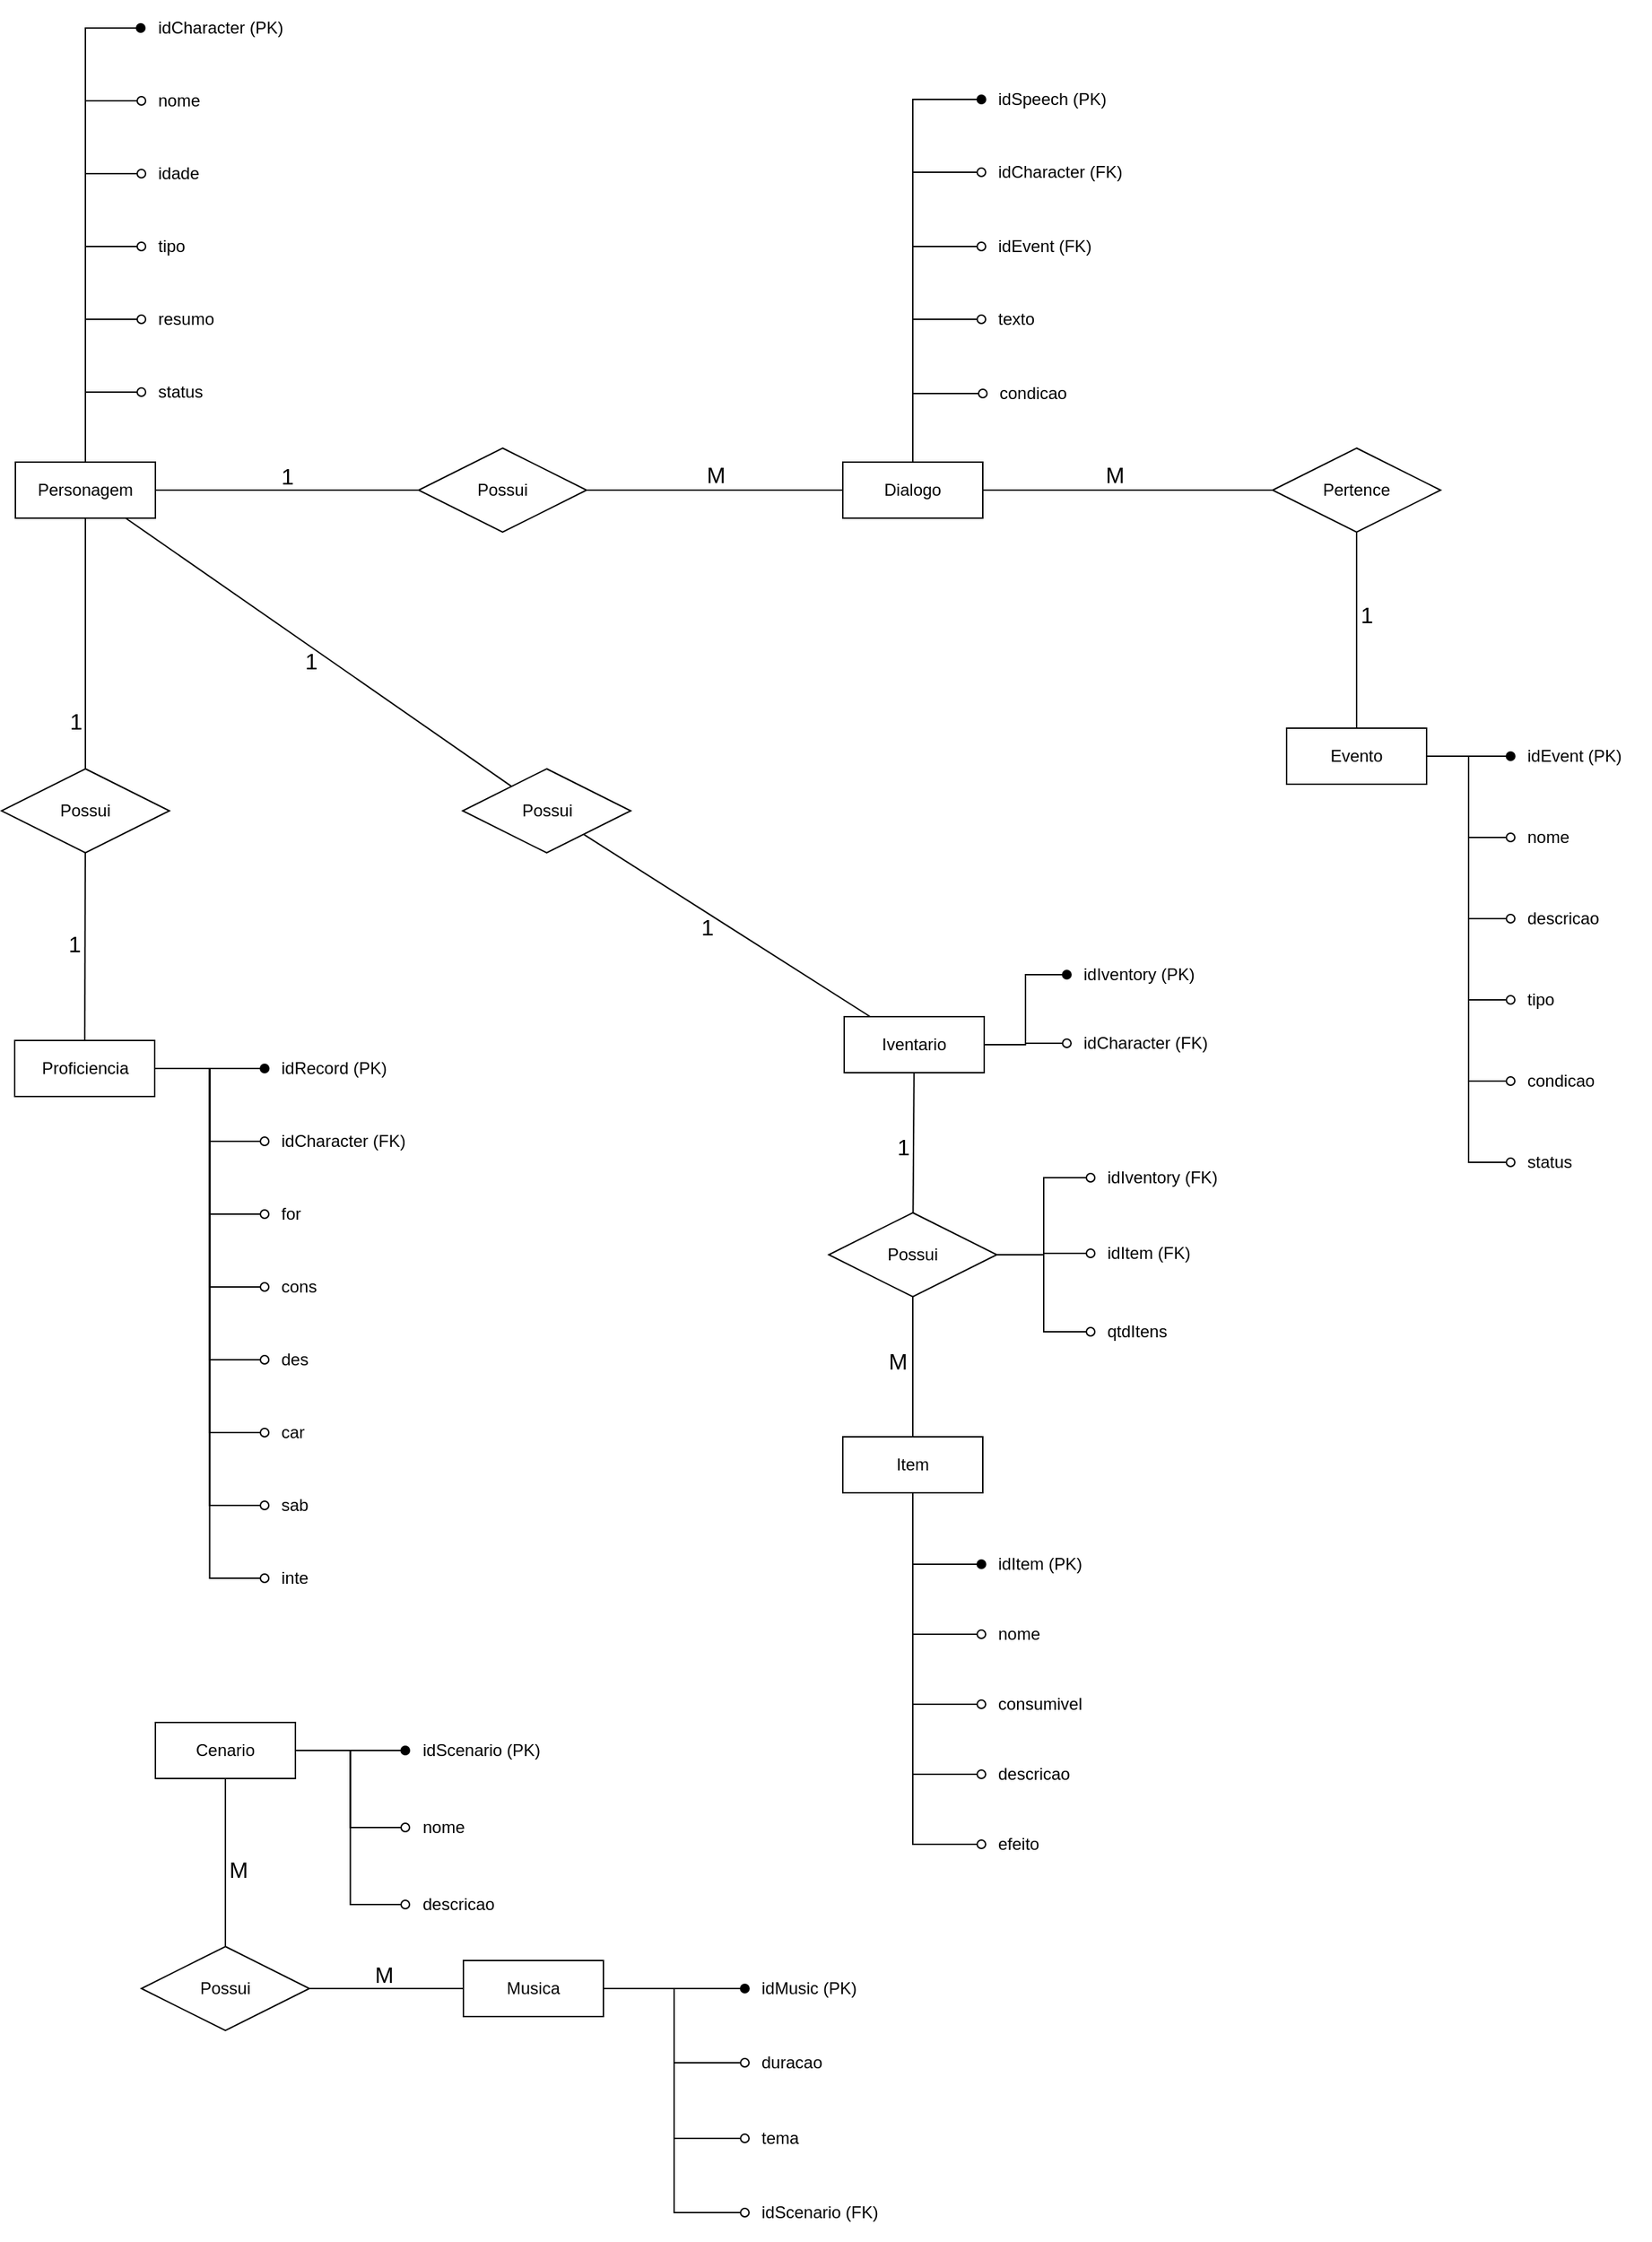 <mxfile version="22.0.3" type="device">
  <diagram name="Página-1" id="5NMcBoD9xluHxUGKGJME">
    <mxGraphModel dx="2262" dy="2543" grid="1" gridSize="10" guides="1" tooltips="1" connect="1" arrows="1" fold="1" page="1" pageScale="1" pageWidth="583" pageHeight="827" math="0" shadow="0">
      <root>
        <mxCell id="0" />
        <mxCell id="1" parent="0" />
        <mxCell id="fhPOaMHas8F5NW810UET-127" style="edgeStyle=orthogonalEdgeStyle;rounded=0;orthogonalLoop=1;jettySize=auto;html=1;entryX=0;entryY=0.5;entryDx=0;entryDy=0;endArrow=oval;endFill=0;strokeWidth=1;" edge="1" parent="1" source="fhPOaMHas8F5NW810UET-1" target="fhPOaMHas8F5NW810UET-8">
          <mxGeometry relative="1" as="geometry" />
        </mxCell>
        <mxCell id="fhPOaMHas8F5NW810UET-128" style="edgeStyle=orthogonalEdgeStyle;rounded=0;orthogonalLoop=1;jettySize=auto;html=1;entryX=0;entryY=0.5;entryDx=0;entryDy=0;endArrow=oval;endFill=0;strokeWidth=1;" edge="1" parent="1" source="fhPOaMHas8F5NW810UET-1" target="fhPOaMHas8F5NW810UET-7">
          <mxGeometry relative="1" as="geometry" />
        </mxCell>
        <mxCell id="fhPOaMHas8F5NW810UET-129" style="edgeStyle=orthogonalEdgeStyle;rounded=0;orthogonalLoop=1;jettySize=auto;html=1;entryX=0;entryY=0.5;entryDx=0;entryDy=0;endArrow=oval;endFill=0;strokeWidth=1;" edge="1" parent="1" source="fhPOaMHas8F5NW810UET-1" target="fhPOaMHas8F5NW810UET-4">
          <mxGeometry relative="1" as="geometry" />
        </mxCell>
        <mxCell id="fhPOaMHas8F5NW810UET-130" style="edgeStyle=orthogonalEdgeStyle;rounded=0;orthogonalLoop=1;jettySize=auto;html=1;entryX=0;entryY=0.5;entryDx=0;entryDy=0;endArrow=oval;endFill=1;strokeWidth=1;" edge="1" parent="1" source="fhPOaMHas8F5NW810UET-1" target="fhPOaMHas8F5NW810UET-3">
          <mxGeometry relative="1" as="geometry" />
        </mxCell>
        <mxCell id="fhPOaMHas8F5NW810UET-131" style="edgeStyle=orthogonalEdgeStyle;rounded=0;orthogonalLoop=1;jettySize=auto;html=1;entryX=0;entryY=0.5;entryDx=0;entryDy=0;endArrow=oval;endFill=0;strokeWidth=1;" edge="1" parent="1" source="fhPOaMHas8F5NW810UET-1" target="fhPOaMHas8F5NW810UET-5">
          <mxGeometry relative="1" as="geometry" />
        </mxCell>
        <mxCell id="fhPOaMHas8F5NW810UET-132" style="edgeStyle=orthogonalEdgeStyle;rounded=0;orthogonalLoop=1;jettySize=auto;html=1;entryX=0;entryY=0.5;entryDx=0;entryDy=0;endArrow=oval;endFill=0;strokeWidth=1;" edge="1" parent="1" source="fhPOaMHas8F5NW810UET-1" target="fhPOaMHas8F5NW810UET-6">
          <mxGeometry relative="1" as="geometry" />
        </mxCell>
        <mxCell id="fhPOaMHas8F5NW810UET-1" value="Personagem" style="whiteSpace=wrap;html=1;align=center;" vertex="1" parent="1">
          <mxGeometry x="296" y="-460" width="100" height="40" as="geometry" />
        </mxCell>
        <mxCell id="fhPOaMHas8F5NW810UET-3" value="idCharacter (PK)" style="ellipse;whiteSpace=wrap;html=1;align=left;strokeColor=none;fillColor=none;spacingLeft=10;" vertex="1" parent="1">
          <mxGeometry x="385.5" y="-790" width="118.5" height="40" as="geometry" />
        </mxCell>
        <mxCell id="fhPOaMHas8F5NW810UET-4" value="tipo" style="ellipse;whiteSpace=wrap;html=1;align=left;strokeColor=none;fillColor=none;spacingLeft=10;" vertex="1" parent="1">
          <mxGeometry x="386" y="-634" width="100" height="40" as="geometry" />
        </mxCell>
        <mxCell id="fhPOaMHas8F5NW810UET-5" value="nome" style="ellipse;whiteSpace=wrap;html=1;align=left;strokeColor=none;fillColor=none;spacingLeft=10;" vertex="1" parent="1">
          <mxGeometry x="386" y="-738" width="100" height="40" as="geometry" />
        </mxCell>
        <mxCell id="fhPOaMHas8F5NW810UET-6" value="idade" style="ellipse;whiteSpace=wrap;html=1;align=left;strokeColor=none;fillColor=none;spacingLeft=10;" vertex="1" parent="1">
          <mxGeometry x="386" y="-686" width="100" height="40" as="geometry" />
        </mxCell>
        <mxCell id="fhPOaMHas8F5NW810UET-7" value="resumo" style="ellipse;whiteSpace=wrap;html=1;align=left;strokeColor=none;fillColor=none;spacingLeft=10;" vertex="1" parent="1">
          <mxGeometry x="386" y="-582" width="100" height="40" as="geometry" />
        </mxCell>
        <mxCell id="fhPOaMHas8F5NW810UET-8" value="status" style="ellipse;whiteSpace=wrap;html=1;align=left;strokeColor=none;fillColor=none;spacingLeft=10;" vertex="1" parent="1">
          <mxGeometry x="386" y="-530" width="100" height="40" as="geometry" />
        </mxCell>
        <mxCell id="fhPOaMHas8F5NW810UET-157" style="edgeStyle=orthogonalEdgeStyle;rounded=0;orthogonalLoop=1;jettySize=auto;html=1;entryX=0;entryY=0.5;entryDx=0;entryDy=0;endArrow=oval;endFill=1;" edge="1" parent="1" source="fhPOaMHas8F5NW810UET-18" target="fhPOaMHas8F5NW810UET-25">
          <mxGeometry relative="1" as="geometry" />
        </mxCell>
        <mxCell id="fhPOaMHas8F5NW810UET-158" style="edgeStyle=orthogonalEdgeStyle;rounded=0;orthogonalLoop=1;jettySize=auto;html=1;exitX=1;exitY=0.5;exitDx=0;exitDy=0;entryX=0;entryY=0.5;entryDx=0;entryDy=0;endArrow=oval;endFill=0;" edge="1" parent="1" source="fhPOaMHas8F5NW810UET-18" target="fhPOaMHas8F5NW810UET-26">
          <mxGeometry relative="1" as="geometry" />
        </mxCell>
        <mxCell id="fhPOaMHas8F5NW810UET-159" style="edgeStyle=orthogonalEdgeStyle;rounded=0;orthogonalLoop=1;jettySize=auto;html=1;entryX=0;entryY=0.5;entryDx=0;entryDy=0;endArrow=oval;endFill=0;" edge="1" parent="1" source="fhPOaMHas8F5NW810UET-18" target="fhPOaMHas8F5NW810UET-27">
          <mxGeometry relative="1" as="geometry" />
        </mxCell>
        <mxCell id="fhPOaMHas8F5NW810UET-160" style="edgeStyle=orthogonalEdgeStyle;rounded=0;orthogonalLoop=1;jettySize=auto;html=1;entryX=0;entryY=0.5;entryDx=0;entryDy=0;endArrow=oval;endFill=0;" edge="1" parent="1" source="fhPOaMHas8F5NW810UET-18" target="fhPOaMHas8F5NW810UET-28">
          <mxGeometry relative="1" as="geometry" />
        </mxCell>
        <mxCell id="fhPOaMHas8F5NW810UET-161" style="edgeStyle=orthogonalEdgeStyle;rounded=0;orthogonalLoop=1;jettySize=auto;html=1;entryX=0;entryY=0.5;entryDx=0;entryDy=0;endArrow=oval;endFill=0;" edge="1" parent="1" source="fhPOaMHas8F5NW810UET-18" target="fhPOaMHas8F5NW810UET-32">
          <mxGeometry relative="1" as="geometry" />
        </mxCell>
        <mxCell id="fhPOaMHas8F5NW810UET-162" style="edgeStyle=orthogonalEdgeStyle;rounded=0;orthogonalLoop=1;jettySize=auto;html=1;entryX=0;entryY=0.5;entryDx=0;entryDy=0;endArrow=oval;endFill=0;" edge="1" parent="1" source="fhPOaMHas8F5NW810UET-18" target="fhPOaMHas8F5NW810UET-31">
          <mxGeometry relative="1" as="geometry" />
        </mxCell>
        <mxCell id="fhPOaMHas8F5NW810UET-163" style="edgeStyle=orthogonalEdgeStyle;rounded=0;orthogonalLoop=1;jettySize=auto;html=1;entryX=0;entryY=0.5;entryDx=0;entryDy=0;endArrow=oval;endFill=0;" edge="1" parent="1" source="fhPOaMHas8F5NW810UET-18" target="fhPOaMHas8F5NW810UET-30">
          <mxGeometry relative="1" as="geometry" />
        </mxCell>
        <mxCell id="fhPOaMHas8F5NW810UET-164" style="edgeStyle=orthogonalEdgeStyle;rounded=0;orthogonalLoop=1;jettySize=auto;html=1;entryX=0;entryY=0.5;entryDx=0;entryDy=0;endArrow=oval;endFill=0;" edge="1" parent="1" source="fhPOaMHas8F5NW810UET-18" target="fhPOaMHas8F5NW810UET-29">
          <mxGeometry relative="1" as="geometry" />
        </mxCell>
        <mxCell id="fhPOaMHas8F5NW810UET-18" value="Proficiencia" style="whiteSpace=wrap;html=1;align=center;" vertex="1" parent="1">
          <mxGeometry x="295.5" y="-47" width="100" height="40" as="geometry" />
        </mxCell>
        <mxCell id="fhPOaMHas8F5NW810UET-166" style="edgeStyle=orthogonalEdgeStyle;rounded=0;orthogonalLoop=1;jettySize=auto;html=1;entryX=0;entryY=0.5;entryDx=0;entryDy=0;endArrow=oval;endFill=1;" edge="1" parent="1" source="fhPOaMHas8F5NW810UET-19" target="fhPOaMHas8F5NW810UET-41">
          <mxGeometry relative="1" as="geometry" />
        </mxCell>
        <mxCell id="fhPOaMHas8F5NW810UET-167" style="edgeStyle=orthogonalEdgeStyle;rounded=0;orthogonalLoop=1;jettySize=auto;html=1;entryX=0;entryY=0.5;entryDx=0;entryDy=0;endArrow=oval;endFill=0;" edge="1" parent="1" source="fhPOaMHas8F5NW810UET-19" target="fhPOaMHas8F5NW810UET-43">
          <mxGeometry relative="1" as="geometry" />
        </mxCell>
        <mxCell id="fhPOaMHas8F5NW810UET-168" style="edgeStyle=orthogonalEdgeStyle;rounded=0;orthogonalLoop=1;jettySize=auto;html=1;entryX=0;entryY=0.5;entryDx=0;entryDy=0;endArrow=oval;endFill=0;" edge="1" parent="1" source="fhPOaMHas8F5NW810UET-19" target="fhPOaMHas8F5NW810UET-42">
          <mxGeometry relative="1" as="geometry" />
        </mxCell>
        <mxCell id="fhPOaMHas8F5NW810UET-19" value="Cenario" style="whiteSpace=wrap;html=1;align=center;" vertex="1" parent="1">
          <mxGeometry x="396" y="440" width="100" height="40" as="geometry" />
        </mxCell>
        <mxCell id="fhPOaMHas8F5NW810UET-169" style="edgeStyle=orthogonalEdgeStyle;rounded=0;orthogonalLoop=1;jettySize=auto;html=1;entryX=0;entryY=0.5;entryDx=0;entryDy=0;endArrow=oval;endFill=1;" edge="1" parent="1" source="fhPOaMHas8F5NW810UET-20" target="fhPOaMHas8F5NW810UET-50">
          <mxGeometry relative="1" as="geometry" />
        </mxCell>
        <mxCell id="fhPOaMHas8F5NW810UET-170" style="edgeStyle=orthogonalEdgeStyle;rounded=0;orthogonalLoop=1;jettySize=auto;html=1;entryX=0;entryY=0.5;entryDx=0;entryDy=0;endArrow=oval;endFill=0;" edge="1" parent="1" source="fhPOaMHas8F5NW810UET-20" target="fhPOaMHas8F5NW810UET-47">
          <mxGeometry relative="1" as="geometry" />
        </mxCell>
        <mxCell id="fhPOaMHas8F5NW810UET-171" style="edgeStyle=orthogonalEdgeStyle;rounded=0;orthogonalLoop=1;jettySize=auto;html=1;entryX=0;entryY=0.5;entryDx=0;entryDy=0;endArrow=oval;endFill=0;" edge="1" parent="1" source="fhPOaMHas8F5NW810UET-20" target="fhPOaMHas8F5NW810UET-48">
          <mxGeometry relative="1" as="geometry" />
        </mxCell>
        <mxCell id="fhPOaMHas8F5NW810UET-172" style="edgeStyle=orthogonalEdgeStyle;rounded=0;orthogonalLoop=1;jettySize=auto;html=1;entryX=0;entryY=0.5;entryDx=0;entryDy=0;endArrow=oval;endFill=0;" edge="1" parent="1" source="fhPOaMHas8F5NW810UET-20" target="fhPOaMHas8F5NW810UET-49">
          <mxGeometry relative="1" as="geometry" />
        </mxCell>
        <mxCell id="fhPOaMHas8F5NW810UET-20" value="Musica" style="whiteSpace=wrap;html=1;align=center;" vertex="1" parent="1">
          <mxGeometry x="616" y="610" width="100" height="40" as="geometry" />
        </mxCell>
        <mxCell id="fhPOaMHas8F5NW810UET-138" style="edgeStyle=orthogonalEdgeStyle;rounded=0;orthogonalLoop=1;jettySize=auto;html=1;entryX=0;entryY=0.5;entryDx=0;entryDy=0;endArrow=oval;endFill=1;strokeWidth=1;" edge="1" parent="1" source="fhPOaMHas8F5NW810UET-21" target="fhPOaMHas8F5NW810UET-55">
          <mxGeometry relative="1" as="geometry" />
        </mxCell>
        <mxCell id="fhPOaMHas8F5NW810UET-139" style="edgeStyle=orthogonalEdgeStyle;rounded=0;orthogonalLoop=1;jettySize=auto;html=1;entryX=0;entryY=0.5;entryDx=0;entryDy=0;endArrow=oval;endFill=0;strokeWidth=1;" edge="1" parent="1" source="fhPOaMHas8F5NW810UET-21" target="fhPOaMHas8F5NW810UET-57">
          <mxGeometry relative="1" as="geometry" />
        </mxCell>
        <mxCell id="fhPOaMHas8F5NW810UET-140" style="edgeStyle=orthogonalEdgeStyle;rounded=0;orthogonalLoop=1;jettySize=auto;html=1;entryX=0;entryY=0.5;entryDx=0;entryDy=0;endArrow=oval;endFill=0;strokeWidth=1;" edge="1" parent="1" source="fhPOaMHas8F5NW810UET-21" target="fhPOaMHas8F5NW810UET-58">
          <mxGeometry relative="1" as="geometry" />
        </mxCell>
        <mxCell id="fhPOaMHas8F5NW810UET-141" style="edgeStyle=orthogonalEdgeStyle;rounded=0;orthogonalLoop=1;jettySize=auto;html=1;entryX=0;entryY=0.5;entryDx=0;entryDy=0;endArrow=oval;endFill=0;strokeWidth=1;" edge="1" parent="1" source="fhPOaMHas8F5NW810UET-21" target="fhPOaMHas8F5NW810UET-56">
          <mxGeometry relative="1" as="geometry" />
        </mxCell>
        <mxCell id="fhPOaMHas8F5NW810UET-142" style="edgeStyle=orthogonalEdgeStyle;rounded=0;orthogonalLoop=1;jettySize=auto;html=1;entryX=0;entryY=0.5;entryDx=0;entryDy=0;endArrow=oval;endFill=0;strokeWidth=1;" edge="1" parent="1" source="fhPOaMHas8F5NW810UET-21" target="fhPOaMHas8F5NW810UET-59">
          <mxGeometry relative="1" as="geometry" />
        </mxCell>
        <mxCell id="fhPOaMHas8F5NW810UET-143" style="edgeStyle=orthogonalEdgeStyle;rounded=0;orthogonalLoop=1;jettySize=auto;html=1;entryX=0;entryY=0.5;entryDx=0;entryDy=0;endArrow=oval;endFill=0;strokeWidth=1;" edge="1" parent="1" source="fhPOaMHas8F5NW810UET-21" target="fhPOaMHas8F5NW810UET-60">
          <mxGeometry relative="1" as="geometry" />
        </mxCell>
        <mxCell id="fhPOaMHas8F5NW810UET-21" value="Evento" style="whiteSpace=wrap;html=1;align=center;" vertex="1" parent="1">
          <mxGeometry x="1204" y="-270" width="100" height="40" as="geometry" />
        </mxCell>
        <mxCell id="fhPOaMHas8F5NW810UET-133" style="edgeStyle=orthogonalEdgeStyle;rounded=0;orthogonalLoop=1;jettySize=auto;html=1;entryX=0;entryY=0.5;entryDx=0;entryDy=0;endArrow=oval;endFill=1;strokeWidth=1;" edge="1" parent="1" source="fhPOaMHas8F5NW810UET-22" target="fhPOaMHas8F5NW810UET-68">
          <mxGeometry relative="1" as="geometry" />
        </mxCell>
        <mxCell id="fhPOaMHas8F5NW810UET-134" style="edgeStyle=orthogonalEdgeStyle;rounded=0;orthogonalLoop=1;jettySize=auto;html=1;entryX=0;entryY=0.5;entryDx=0;entryDy=0;endArrow=oval;endFill=0;strokeWidth=1;" edge="1" parent="1" source="fhPOaMHas8F5NW810UET-22" target="fhPOaMHas8F5NW810UET-71">
          <mxGeometry relative="1" as="geometry" />
        </mxCell>
        <mxCell id="fhPOaMHas8F5NW810UET-135" style="edgeStyle=orthogonalEdgeStyle;rounded=0;orthogonalLoop=1;jettySize=auto;html=1;entryX=0;entryY=0.5;entryDx=0;entryDy=0;endArrow=oval;endFill=0;strokeWidth=1;" edge="1" parent="1" source="fhPOaMHas8F5NW810UET-22" target="fhPOaMHas8F5NW810UET-67">
          <mxGeometry relative="1" as="geometry" />
        </mxCell>
        <mxCell id="fhPOaMHas8F5NW810UET-136" style="edgeStyle=orthogonalEdgeStyle;rounded=0;orthogonalLoop=1;jettySize=auto;html=1;entryX=0;entryY=0.5;entryDx=0;entryDy=0;endArrow=oval;endFill=0;strokeWidth=1;" edge="1" parent="1" source="fhPOaMHas8F5NW810UET-22" target="fhPOaMHas8F5NW810UET-70">
          <mxGeometry relative="1" as="geometry" />
        </mxCell>
        <mxCell id="fhPOaMHas8F5NW810UET-137" style="edgeStyle=orthogonalEdgeStyle;rounded=0;orthogonalLoop=1;jettySize=auto;html=1;entryX=0;entryY=0.5;entryDx=0;entryDy=0;endArrow=oval;endFill=0;strokeWidth=1;" edge="1" parent="1" source="fhPOaMHas8F5NW810UET-22" target="fhPOaMHas8F5NW810UET-69">
          <mxGeometry relative="1" as="geometry" />
        </mxCell>
        <mxCell id="fhPOaMHas8F5NW810UET-22" value="Dialogo" style="whiteSpace=wrap;html=1;align=center;" vertex="1" parent="1">
          <mxGeometry x="887" y="-460" width="100" height="40" as="geometry" />
        </mxCell>
        <mxCell id="fhPOaMHas8F5NW810UET-148" style="edgeStyle=orthogonalEdgeStyle;rounded=0;orthogonalLoop=1;jettySize=auto;html=1;entryX=0;entryY=0.5;entryDx=0;entryDy=0;endArrow=oval;endFill=0;" edge="1" parent="1" source="fhPOaMHas8F5NW810UET-23" target="fhPOaMHas8F5NW810UET-89">
          <mxGeometry relative="1" as="geometry" />
        </mxCell>
        <mxCell id="fhPOaMHas8F5NW810UET-149" style="edgeStyle=orthogonalEdgeStyle;rounded=0;orthogonalLoop=1;jettySize=auto;html=1;entryX=0;entryY=0.5;entryDx=0;entryDy=0;endArrow=oval;endFill=1;" edge="1" parent="1" source="fhPOaMHas8F5NW810UET-23" target="fhPOaMHas8F5NW810UET-88">
          <mxGeometry relative="1" as="geometry" />
        </mxCell>
        <mxCell id="fhPOaMHas8F5NW810UET-23" value="Iventario" style="whiteSpace=wrap;html=1;align=center;" vertex="1" parent="1">
          <mxGeometry x="888" y="-64" width="100" height="40" as="geometry" />
        </mxCell>
        <mxCell id="fhPOaMHas8F5NW810UET-150" style="edgeStyle=orthogonalEdgeStyle;rounded=0;orthogonalLoop=1;jettySize=auto;html=1;entryX=0;entryY=0.5;entryDx=0;entryDy=0;endArrow=oval;endFill=1;" edge="1" parent="1" source="fhPOaMHas8F5NW810UET-24" target="fhPOaMHas8F5NW810UET-79">
          <mxGeometry relative="1" as="geometry" />
        </mxCell>
        <mxCell id="fhPOaMHas8F5NW810UET-151" style="edgeStyle=orthogonalEdgeStyle;rounded=0;orthogonalLoop=1;jettySize=auto;html=1;entryX=0;entryY=0.5;entryDx=0;entryDy=0;endArrow=oval;endFill=0;" edge="1" parent="1" source="fhPOaMHas8F5NW810UET-24" target="fhPOaMHas8F5NW810UET-82">
          <mxGeometry relative="1" as="geometry" />
        </mxCell>
        <mxCell id="fhPOaMHas8F5NW810UET-152" style="edgeStyle=orthogonalEdgeStyle;rounded=0;orthogonalLoop=1;jettySize=auto;html=1;entryX=0;entryY=0.5;entryDx=0;entryDy=0;endArrow=oval;endFill=0;" edge="1" parent="1" source="fhPOaMHas8F5NW810UET-24" target="fhPOaMHas8F5NW810UET-80">
          <mxGeometry relative="1" as="geometry" />
        </mxCell>
        <mxCell id="fhPOaMHas8F5NW810UET-153" style="edgeStyle=orthogonalEdgeStyle;rounded=0;orthogonalLoop=1;jettySize=auto;html=1;entryX=0;entryY=0.5;entryDx=0;entryDy=0;endArrow=oval;endFill=0;" edge="1" parent="1" source="fhPOaMHas8F5NW810UET-24" target="fhPOaMHas8F5NW810UET-78">
          <mxGeometry relative="1" as="geometry" />
        </mxCell>
        <mxCell id="fhPOaMHas8F5NW810UET-154" style="edgeStyle=orthogonalEdgeStyle;rounded=0;orthogonalLoop=1;jettySize=auto;html=1;entryX=0;entryY=0.5;entryDx=0;entryDy=0;endArrow=oval;endFill=0;" edge="1" parent="1" source="fhPOaMHas8F5NW810UET-24" target="fhPOaMHas8F5NW810UET-81">
          <mxGeometry relative="1" as="geometry" />
        </mxCell>
        <mxCell id="fhPOaMHas8F5NW810UET-24" value="Item" style="whiteSpace=wrap;html=1;align=center;" vertex="1" parent="1">
          <mxGeometry x="887" y="236" width="100" height="40" as="geometry" />
        </mxCell>
        <mxCell id="fhPOaMHas8F5NW810UET-25" value="idRecord (PK)" style="ellipse;whiteSpace=wrap;html=1;align=left;strokeColor=none;fillColor=none;spacingLeft=10;flipV=1;" vertex="1" parent="1">
          <mxGeometry x="474" y="-47" width="100" height="40" as="geometry" />
        </mxCell>
        <mxCell id="fhPOaMHas8F5NW810UET-26" value="idCharacter (FK)" style="ellipse;whiteSpace=wrap;html=1;align=left;strokeColor=none;fillColor=none;spacingLeft=10;flipV=1;" vertex="1" parent="1">
          <mxGeometry x="474" y="5" width="120" height="40" as="geometry" />
        </mxCell>
        <mxCell id="fhPOaMHas8F5NW810UET-27" value="for" style="ellipse;whiteSpace=wrap;html=1;align=left;strokeColor=none;fillColor=none;spacingLeft=10;flipV=1;" vertex="1" parent="1">
          <mxGeometry x="474" y="57" width="100" height="40" as="geometry" />
        </mxCell>
        <mxCell id="fhPOaMHas8F5NW810UET-28" value="cons" style="ellipse;whiteSpace=wrap;html=1;align=left;strokeColor=none;fillColor=none;spacingLeft=10;flipV=1;" vertex="1" parent="1">
          <mxGeometry x="474" y="109" width="100" height="40" as="geometry" />
        </mxCell>
        <mxCell id="fhPOaMHas8F5NW810UET-29" value="inte" style="ellipse;whiteSpace=wrap;html=1;align=left;strokeColor=none;fillColor=none;spacingLeft=10;flipV=1;" vertex="1" parent="1">
          <mxGeometry x="474" y="317" width="100" height="40" as="geometry" />
        </mxCell>
        <mxCell id="fhPOaMHas8F5NW810UET-30" value="sab" style="ellipse;whiteSpace=wrap;html=1;align=left;strokeColor=none;fillColor=none;spacingLeft=10;flipV=1;" vertex="1" parent="1">
          <mxGeometry x="474" y="265" width="100" height="40" as="geometry" />
        </mxCell>
        <mxCell id="fhPOaMHas8F5NW810UET-31" value="car" style="ellipse;whiteSpace=wrap;html=1;align=left;strokeColor=none;fillColor=none;spacingLeft=10;flipV=1;" vertex="1" parent="1">
          <mxGeometry x="474" y="213" width="100" height="40" as="geometry" />
        </mxCell>
        <mxCell id="fhPOaMHas8F5NW810UET-32" value="des" style="ellipse;whiteSpace=wrap;html=1;align=left;strokeColor=none;fillColor=none;spacingLeft=10;flipV=1;" vertex="1" parent="1">
          <mxGeometry x="474" y="161" width="100" height="40" as="geometry" />
        </mxCell>
        <mxCell id="fhPOaMHas8F5NW810UET-41" value="idScenario (PK)" style="ellipse;whiteSpace=wrap;html=1;align=left;flipV=0;fillColor=none;strokeColor=none;spacingLeft=10;" vertex="1" parent="1">
          <mxGeometry x="574.5" y="440" width="100" height="40" as="geometry" />
        </mxCell>
        <mxCell id="fhPOaMHas8F5NW810UET-42" value="descricao" style="ellipse;whiteSpace=wrap;html=1;align=left;flipV=0;fillColor=none;strokeColor=none;spacingLeft=10;" vertex="1" parent="1">
          <mxGeometry x="574.5" y="550" width="100" height="40" as="geometry" />
        </mxCell>
        <mxCell id="fhPOaMHas8F5NW810UET-43" value="nome" style="ellipse;whiteSpace=wrap;html=1;align=left;flipV=0;fillColor=none;strokeColor=none;spacingLeft=10;" vertex="1" parent="1">
          <mxGeometry x="574.5" y="495" width="100" height="40" as="geometry" />
        </mxCell>
        <mxCell id="fhPOaMHas8F5NW810UET-47" value="duracao" style="ellipse;whiteSpace=wrap;html=1;align=left;fillColor=none;strokeColor=none;spacingLeft=10;" vertex="1" parent="1">
          <mxGeometry x="817" y="663" width="100" height="40" as="geometry" />
        </mxCell>
        <mxCell id="fhPOaMHas8F5NW810UET-48" value="tema" style="ellipse;whiteSpace=wrap;html=1;align=left;fillColor=none;strokeColor=none;spacingLeft=10;" vertex="1" parent="1">
          <mxGeometry x="817" y="717" width="100" height="40" as="geometry" />
        </mxCell>
        <mxCell id="fhPOaMHas8F5NW810UET-49" value="idScenario (FK)" style="ellipse;whiteSpace=wrap;html=1;align=left;fillColor=none;strokeColor=none;spacingLeft=10;" vertex="1" parent="1">
          <mxGeometry x="817" y="770" width="100" height="40" as="geometry" />
        </mxCell>
        <mxCell id="fhPOaMHas8F5NW810UET-50" value="idMusic (PK)" style="ellipse;whiteSpace=wrap;html=1;align=left;fillColor=none;strokeColor=none;spacingLeft=10;" vertex="1" parent="1">
          <mxGeometry x="817" y="610" width="100" height="40" as="geometry" />
        </mxCell>
        <mxCell id="fhPOaMHas8F5NW810UET-55" value="idEvent (PK)" style="ellipse;whiteSpace=wrap;html=1;align=left;fillColor=none;strokeColor=none;spacingLeft=10;" vertex="1" parent="1">
          <mxGeometry x="1364" y="-270" width="100" height="40" as="geometry" />
        </mxCell>
        <mxCell id="fhPOaMHas8F5NW810UET-56" value="tipo" style="ellipse;whiteSpace=wrap;html=1;align=left;fillColor=none;strokeColor=none;spacingLeft=10;" vertex="1" parent="1">
          <mxGeometry x="1364" y="-96" width="100" height="40" as="geometry" />
        </mxCell>
        <mxCell id="fhPOaMHas8F5NW810UET-57" value="nome" style="ellipse;whiteSpace=wrap;html=1;align=left;fillColor=none;strokeColor=none;spacingLeft=10;" vertex="1" parent="1">
          <mxGeometry x="1364" y="-212" width="100" height="40" as="geometry" />
        </mxCell>
        <mxCell id="fhPOaMHas8F5NW810UET-58" value="descricao" style="ellipse;whiteSpace=wrap;html=1;align=left;fillColor=none;strokeColor=none;spacingLeft=10;" vertex="1" parent="1">
          <mxGeometry x="1364" y="-154" width="100" height="40" as="geometry" />
        </mxCell>
        <mxCell id="fhPOaMHas8F5NW810UET-59" value="condicao" style="ellipse;whiteSpace=wrap;html=1;align=left;fillColor=none;strokeColor=none;spacingLeft=10;" vertex="1" parent="1">
          <mxGeometry x="1364" y="-38" width="100" height="40" as="geometry" />
        </mxCell>
        <mxCell id="fhPOaMHas8F5NW810UET-60" value="status" style="ellipse;whiteSpace=wrap;html=1;align=left;fillColor=none;strokeColor=none;spacingLeft=10;" vertex="1" parent="1">
          <mxGeometry x="1364" y="20" width="100" height="40" as="geometry" />
        </mxCell>
        <mxCell id="fhPOaMHas8F5NW810UET-67" value="idEvent (FK)" style="ellipse;whiteSpace=wrap;html=1;align=left;spacingLeft=10;fontColor=default;strokeColor=none;fillColor=none;" vertex="1" parent="1">
          <mxGeometry x="986" y="-634" width="100" height="40" as="geometry" />
        </mxCell>
        <mxCell id="fhPOaMHas8F5NW810UET-68" value="idSpeech (PK)" style="ellipse;whiteSpace=wrap;html=1;align=left;spacingLeft=10;fontColor=default;strokeColor=none;fillColor=none;" vertex="1" parent="1">
          <mxGeometry x="986" y="-739" width="100" height="40" as="geometry" />
        </mxCell>
        <mxCell id="fhPOaMHas8F5NW810UET-69" value="condicao" style="ellipse;whiteSpace=wrap;html=1;align=left;spacingLeft=10;fontColor=default;strokeColor=none;fillColor=none;" vertex="1" parent="1">
          <mxGeometry x="987" y="-529" width="100" height="40" as="geometry" />
        </mxCell>
        <mxCell id="fhPOaMHas8F5NW810UET-70" value="texto" style="ellipse;whiteSpace=wrap;html=1;align=left;spacingLeft=10;fontColor=default;strokeColor=none;fillColor=none;" vertex="1" parent="1">
          <mxGeometry x="986" y="-582" width="100" height="40" as="geometry" />
        </mxCell>
        <mxCell id="fhPOaMHas8F5NW810UET-71" value="idCharacter (FK)" style="ellipse;whiteSpace=wrap;html=1;align=left;spacingLeft=10;fontColor=default;strokeColor=none;fillColor=none;" vertex="1" parent="1">
          <mxGeometry x="986" y="-687" width="128" height="40" as="geometry" />
        </mxCell>
        <mxCell id="fhPOaMHas8F5NW810UET-78" value="descricao" style="ellipse;whiteSpace=wrap;html=1;align=left;strokeColor=none;fillColor=none;spacingLeft=10;" vertex="1" parent="1">
          <mxGeometry x="986" y="457" width="100" height="40" as="geometry" />
        </mxCell>
        <mxCell id="fhPOaMHas8F5NW810UET-79" value="idItem (PK)" style="ellipse;whiteSpace=wrap;html=1;align=left;strokeColor=none;fillColor=none;spacingLeft=10;" vertex="1" parent="1">
          <mxGeometry x="986" y="307" width="100" height="40" as="geometry" />
        </mxCell>
        <mxCell id="fhPOaMHas8F5NW810UET-80" value="consumivel" style="ellipse;whiteSpace=wrap;html=1;align=left;strokeColor=none;fillColor=none;spacingLeft=10;" vertex="1" parent="1">
          <mxGeometry x="986" y="407" width="100" height="40" as="geometry" />
        </mxCell>
        <mxCell id="fhPOaMHas8F5NW810UET-81" value="efeito" style="ellipse;whiteSpace=wrap;html=1;align=left;strokeColor=none;fillColor=none;spacingLeft=10;" vertex="1" parent="1">
          <mxGeometry x="986" y="507" width="100" height="40" as="geometry" />
        </mxCell>
        <mxCell id="fhPOaMHas8F5NW810UET-82" value="nome" style="ellipse;whiteSpace=wrap;html=1;align=left;strokeColor=none;fillColor=none;spacingLeft=10;" vertex="1" parent="1">
          <mxGeometry x="986" y="357" width="100" height="40" as="geometry" />
        </mxCell>
        <mxCell id="fhPOaMHas8F5NW810UET-88" value="idIventory (PK)" style="ellipse;whiteSpace=wrap;html=1;align=left;strokeColor=none;fillColor=none;spacingLeft=10;" vertex="1" parent="1">
          <mxGeometry x="1047" y="-114" width="100" height="40" as="geometry" />
        </mxCell>
        <mxCell id="fhPOaMHas8F5NW810UET-89" value="idCharacter (FK)" style="ellipse;whiteSpace=wrap;html=1;align=left;strokeColor=none;fillColor=none;spacingLeft=10;" vertex="1" parent="1">
          <mxGeometry x="1047" y="-65" width="117" height="40" as="geometry" />
        </mxCell>
        <mxCell id="fhPOaMHas8F5NW810UET-90" value="idIventory (FK)" style="ellipse;whiteSpace=wrap;html=1;align=left;flipV=0;fillColor=none;strokeColor=none;spacingLeft=10;" vertex="1" parent="1">
          <mxGeometry x="1064" y="31" width="100" height="40" as="geometry" />
        </mxCell>
        <mxCell id="fhPOaMHas8F5NW810UET-145" style="edgeStyle=orthogonalEdgeStyle;rounded=0;orthogonalLoop=1;jettySize=auto;html=1;entryX=0;entryY=0.5;entryDx=0;entryDy=0;strokeWidth=1;endArrow=oval;endFill=0;" edge="1" parent="1" source="fhPOaMHas8F5NW810UET-94" target="fhPOaMHas8F5NW810UET-90">
          <mxGeometry relative="1" as="geometry" />
        </mxCell>
        <mxCell id="fhPOaMHas8F5NW810UET-146" style="edgeStyle=orthogonalEdgeStyle;rounded=0;orthogonalLoop=1;jettySize=auto;html=1;entryX=0;entryY=0.5;entryDx=0;entryDy=0;strokeWidth=1;endArrow=oval;endFill=0;" edge="1" parent="1" source="fhPOaMHas8F5NW810UET-94" target="fhPOaMHas8F5NW810UET-123">
          <mxGeometry relative="1" as="geometry" />
        </mxCell>
        <mxCell id="fhPOaMHas8F5NW810UET-147" style="edgeStyle=orthogonalEdgeStyle;rounded=0;orthogonalLoop=1;jettySize=auto;html=1;entryX=0;entryY=0.5;entryDx=0;entryDy=0;strokeWidth=1;endArrow=oval;endFill=0;" edge="1" parent="1" source="fhPOaMHas8F5NW810UET-94" target="fhPOaMHas8F5NW810UET-124">
          <mxGeometry relative="1" as="geometry" />
        </mxCell>
        <mxCell id="fhPOaMHas8F5NW810UET-94" value="Possui" style="shape=rhombus;perimeter=rhombusPerimeter;whiteSpace=wrap;html=1;align=center;" vertex="1" parent="1">
          <mxGeometry x="877" y="76" width="120" height="60" as="geometry" />
        </mxCell>
        <mxCell id="fhPOaMHas8F5NW810UET-95" value="Pertence" style="shape=rhombus;perimeter=rhombusPerimeter;whiteSpace=wrap;html=1;align=center;" vertex="1" parent="1">
          <mxGeometry x="1194" y="-470" width="120" height="60" as="geometry" />
        </mxCell>
        <mxCell id="fhPOaMHas8F5NW810UET-96" value="Possui" style="shape=rhombus;perimeter=rhombusPerimeter;whiteSpace=wrap;html=1;align=center;" vertex="1" parent="1">
          <mxGeometry x="584" y="-470" width="120" height="60" as="geometry" />
        </mxCell>
        <mxCell id="fhPOaMHas8F5NW810UET-97" value="Possui" style="shape=rhombus;perimeter=rhombusPerimeter;whiteSpace=wrap;html=1;align=center;" vertex="1" parent="1">
          <mxGeometry x="286" y="-241" width="120" height="60" as="geometry" />
        </mxCell>
        <mxCell id="fhPOaMHas8F5NW810UET-98" value="Possui" style="shape=rhombus;perimeter=rhombusPerimeter;whiteSpace=wrap;html=1;align=center;" vertex="1" parent="1">
          <mxGeometry x="386" y="600" width="120" height="60" as="geometry" />
        </mxCell>
        <mxCell id="fhPOaMHas8F5NW810UET-99" value="" style="endArrow=none;html=1;rounded=0;" edge="1" parent="1" source="fhPOaMHas8F5NW810UET-95" target="fhPOaMHas8F5NW810UET-21">
          <mxGeometry relative="1" as="geometry">
            <mxPoint x="830" y="-386" as="sourcePoint" />
            <mxPoint x="899" y="-420" as="targetPoint" />
          </mxGeometry>
        </mxCell>
        <mxCell id="fhPOaMHas8F5NW810UET-101" value="&lt;font style=&quot;font-size: 16px;&quot;&gt;1&lt;/font&gt;" style="edgeLabel;html=1;align=center;verticalAlign=middle;resizable=0;points=[];labelBackgroundColor=none;spacingTop=58;spacingRight=-5;" vertex="1" connectable="0" parent="fhPOaMHas8F5NW810UET-99">
          <mxGeometry x="-0.579" y="4" relative="1" as="geometry">
            <mxPoint as="offset" />
          </mxGeometry>
        </mxCell>
        <mxCell id="fhPOaMHas8F5NW810UET-100" value="" style="endArrow=none;html=1;rounded=0;" edge="1" parent="1" source="fhPOaMHas8F5NW810UET-22" target="fhPOaMHas8F5NW810UET-95">
          <mxGeometry relative="1" as="geometry">
            <mxPoint x="840" y="-376" as="sourcePoint" />
            <mxPoint x="909" y="-410" as="targetPoint" />
          </mxGeometry>
        </mxCell>
        <mxCell id="fhPOaMHas8F5NW810UET-102" value="&lt;font style=&quot;font-size: 16px;&quot;&gt;M&lt;/font&gt;" style="edgeLabel;html=1;align=center;verticalAlign=middle;resizable=0;points=[];labelBackgroundColor=none;spacingTop=-18;" vertex="1" connectable="0" parent="fhPOaMHas8F5NW810UET-100">
          <mxGeometry x="-0.095" y="2" relative="1" as="geometry">
            <mxPoint as="offset" />
          </mxGeometry>
        </mxCell>
        <mxCell id="fhPOaMHas8F5NW810UET-103" value="1" style="endArrow=none;html=1;rounded=0;labelBackgroundColor=none;fontSize=16;spacingTop=-20;" edge="1" parent="1" source="fhPOaMHas8F5NW810UET-96" target="fhPOaMHas8F5NW810UET-1">
          <mxGeometry x="0.005" relative="1" as="geometry">
            <mxPoint x="465" y="-376" as="sourcePoint" />
            <mxPoint x="396" y="-410" as="targetPoint" />
            <mxPoint as="offset" />
          </mxGeometry>
        </mxCell>
        <mxCell id="fhPOaMHas8F5NW810UET-104" value="" style="endArrow=none;html=1;rounded=0;" edge="1" parent="1" source="fhPOaMHas8F5NW810UET-22" target="fhPOaMHas8F5NW810UET-96">
          <mxGeometry relative="1" as="geometry">
            <mxPoint x="475" y="-366" as="sourcePoint" />
            <mxPoint x="406" y="-400" as="targetPoint" />
          </mxGeometry>
        </mxCell>
        <mxCell id="fhPOaMHas8F5NW810UET-105" value="M" style="edgeLabel;html=1;align=center;verticalAlign=middle;resizable=0;points=[];fontSize=16;labelBackgroundColor=none;spacingTop=-23;" vertex="1" connectable="0" parent="fhPOaMHas8F5NW810UET-104">
          <mxGeometry x="-0.0" relative="1" as="geometry">
            <mxPoint as="offset" />
          </mxGeometry>
        </mxCell>
        <mxCell id="fhPOaMHas8F5NW810UET-106" value="" style="endArrow=none;html=1;rounded=0;" edge="1" parent="1" source="fhPOaMHas8F5NW810UET-97" target="fhPOaMHas8F5NW810UET-1">
          <mxGeometry relative="1" as="geometry">
            <mxPoint x="296" y="-316" as="sourcePoint" />
            <mxPoint x="346" y="-410" as="targetPoint" />
          </mxGeometry>
        </mxCell>
        <mxCell id="fhPOaMHas8F5NW810UET-108" value="1" style="edgeLabel;html=1;align=center;verticalAlign=middle;resizable=0;points=[];fontSize=16;labelBackgroundColor=none;spacingRight=14;" vertex="1" connectable="0" parent="fhPOaMHas8F5NW810UET-106">
          <mxGeometry x="-0.601" relative="1" as="geometry">
            <mxPoint y="1" as="offset" />
          </mxGeometry>
        </mxCell>
        <mxCell id="fhPOaMHas8F5NW810UET-107" value="" style="endArrow=none;html=1;rounded=0;" edge="1" parent="1" source="fhPOaMHas8F5NW810UET-18" target="fhPOaMHas8F5NW810UET-97">
          <mxGeometry relative="1" as="geometry">
            <mxPoint x="306" y="-306" as="sourcePoint" />
            <mxPoint x="356" y="-400" as="targetPoint" />
          </mxGeometry>
        </mxCell>
        <mxCell id="fhPOaMHas8F5NW810UET-109" value="1" style="edgeLabel;html=1;align=center;verticalAlign=middle;resizable=0;points=[];fontSize=16;labelBackgroundColor=none;spacingRight=14;" vertex="1" connectable="0" parent="fhPOaMHas8F5NW810UET-107">
          <mxGeometry x="0.013" y="1" relative="1" as="geometry">
            <mxPoint y="-1" as="offset" />
          </mxGeometry>
        </mxCell>
        <mxCell id="fhPOaMHas8F5NW810UET-110" value="" style="endArrow=none;html=1;rounded=0;" edge="1" parent="1" source="fhPOaMHas8F5NW810UET-98" target="fhPOaMHas8F5NW810UET-19">
          <mxGeometry relative="1" as="geometry">
            <mxPoint x="475" y="433" as="sourcePoint" />
            <mxPoint x="517" y="343" as="targetPoint" />
          </mxGeometry>
        </mxCell>
        <mxCell id="fhPOaMHas8F5NW810UET-112" value="M" style="edgeLabel;html=1;align=center;verticalAlign=middle;resizable=0;points=[];fontSize=16;labelBackgroundColor=none;spacingBottom=0;spacingRight=-16;" vertex="1" connectable="0" parent="fhPOaMHas8F5NW810UET-110">
          <mxGeometry x="-0.076" y="-1" relative="1" as="geometry">
            <mxPoint as="offset" />
          </mxGeometry>
        </mxCell>
        <mxCell id="fhPOaMHas8F5NW810UET-111" value="" style="endArrow=none;html=1;rounded=0;" edge="1" parent="1" source="fhPOaMHas8F5NW810UET-98" target="fhPOaMHas8F5NW810UET-20">
          <mxGeometry relative="1" as="geometry">
            <mxPoint x="485" y="443" as="sourcePoint" />
            <mxPoint x="527" y="353" as="targetPoint" />
          </mxGeometry>
        </mxCell>
        <mxCell id="fhPOaMHas8F5NW810UET-113" value="M" style="edgeLabel;html=1;align=center;verticalAlign=middle;resizable=0;points=[];fontSize=16;labelBackgroundColor=none;spacingBottom=29;" vertex="1" connectable="0" parent="fhPOaMHas8F5NW810UET-111">
          <mxGeometry x="-0.059" y="-4" relative="1" as="geometry">
            <mxPoint x="1" as="offset" />
          </mxGeometry>
        </mxCell>
        <mxCell id="fhPOaMHas8F5NW810UET-114" value="" style="endArrow=none;html=1;rounded=0;" edge="1" parent="1" source="fhPOaMHas8F5NW810UET-24" target="fhPOaMHas8F5NW810UET-94">
          <mxGeometry relative="1" as="geometry">
            <mxPoint x="466" y="6" as="sourcePoint" />
            <mxPoint x="407" y="6" as="targetPoint" />
          </mxGeometry>
        </mxCell>
        <mxCell id="fhPOaMHas8F5NW810UET-122" value="M" style="edgeLabel;html=1;align=center;verticalAlign=middle;resizable=0;points=[];fontSize=16;labelBackgroundColor=none;spacingTop=1;spacingRight=18;" vertex="1" connectable="0" parent="fhPOaMHas8F5NW810UET-114">
          <mxGeometry x="0.116" y="2" relative="1" as="geometry">
            <mxPoint y="1" as="offset" />
          </mxGeometry>
        </mxCell>
        <mxCell id="fhPOaMHas8F5NW810UET-115" value="" style="endArrow=none;html=1;rounded=0;" edge="1" parent="1" source="fhPOaMHas8F5NW810UET-94" target="fhPOaMHas8F5NW810UET-23">
          <mxGeometry relative="1" as="geometry">
            <mxPoint x="476" y="16" as="sourcePoint" />
            <mxPoint x="417" y="16" as="targetPoint" />
          </mxGeometry>
        </mxCell>
        <mxCell id="fhPOaMHas8F5NW810UET-121" value="1" style="edgeLabel;html=1;align=center;verticalAlign=middle;resizable=0;points=[];fontSize=16;spacingRight=10;labelBackgroundColor=none;" vertex="1" connectable="0" parent="fhPOaMHas8F5NW810UET-115">
          <mxGeometry x="-0.065" y="3" relative="1" as="geometry">
            <mxPoint as="offset" />
          </mxGeometry>
        </mxCell>
        <mxCell id="fhPOaMHas8F5NW810UET-116" value="Possui" style="shape=rhombus;perimeter=rhombusPerimeter;whiteSpace=wrap;html=1;align=center;" vertex="1" parent="1">
          <mxGeometry x="615.5" y="-241" width="120" height="60" as="geometry" />
        </mxCell>
        <mxCell id="fhPOaMHas8F5NW810UET-117" value="" style="endArrow=none;html=1;rounded=0;" edge="1" parent="1" source="fhPOaMHas8F5NW810UET-116" target="fhPOaMHas8F5NW810UET-1">
          <mxGeometry relative="1" as="geometry">
            <mxPoint x="946" y="280" as="sourcePoint" />
            <mxPoint x="947" y="180" as="targetPoint" />
          </mxGeometry>
        </mxCell>
        <mxCell id="fhPOaMHas8F5NW810UET-119" value="1" style="edgeLabel;html=1;align=center;verticalAlign=middle;resizable=0;points=[];fontSize=16;labelBackgroundColor=none;spacingTop=-44;spacingRight=80;" vertex="1" connectable="0" parent="fhPOaMHas8F5NW810UET-117">
          <mxGeometry x="-0.271" y="4" relative="1" as="geometry">
            <mxPoint x="-1" y="-1" as="offset" />
          </mxGeometry>
        </mxCell>
        <mxCell id="fhPOaMHas8F5NW810UET-118" value="" style="endArrow=none;html=1;rounded=0;" edge="1" parent="1" source="fhPOaMHas8F5NW810UET-23" target="fhPOaMHas8F5NW810UET-116">
          <mxGeometry relative="1" as="geometry">
            <mxPoint x="956" y="290" as="sourcePoint" />
            <mxPoint x="957" y="190" as="targetPoint" />
          </mxGeometry>
        </mxCell>
        <mxCell id="fhPOaMHas8F5NW810UET-120" value="1" style="edgeLabel;html=1;align=center;verticalAlign=middle;resizable=0;points=[];fontSize=16;labelBackgroundColor=none;spacingTop=11;spacingRight=8;" vertex="1" connectable="0" parent="fhPOaMHas8F5NW810UET-118">
          <mxGeometry x="0.094" y="2" relative="1" as="geometry">
            <mxPoint as="offset" />
          </mxGeometry>
        </mxCell>
        <mxCell id="fhPOaMHas8F5NW810UET-123" value="idItem (FK)" style="ellipse;whiteSpace=wrap;html=1;align=left;flipV=0;fillColor=none;strokeColor=none;spacingLeft=10;" vertex="1" parent="1">
          <mxGeometry x="1064" y="85" width="100" height="40" as="geometry" />
        </mxCell>
        <mxCell id="fhPOaMHas8F5NW810UET-124" value="qtdItens" style="ellipse;whiteSpace=wrap;html=1;align=left;flipV=0;fillColor=none;strokeColor=none;spacingLeft=10;" vertex="1" parent="1">
          <mxGeometry x="1064" y="141" width="100" height="40" as="geometry" />
        </mxCell>
      </root>
    </mxGraphModel>
  </diagram>
</mxfile>
